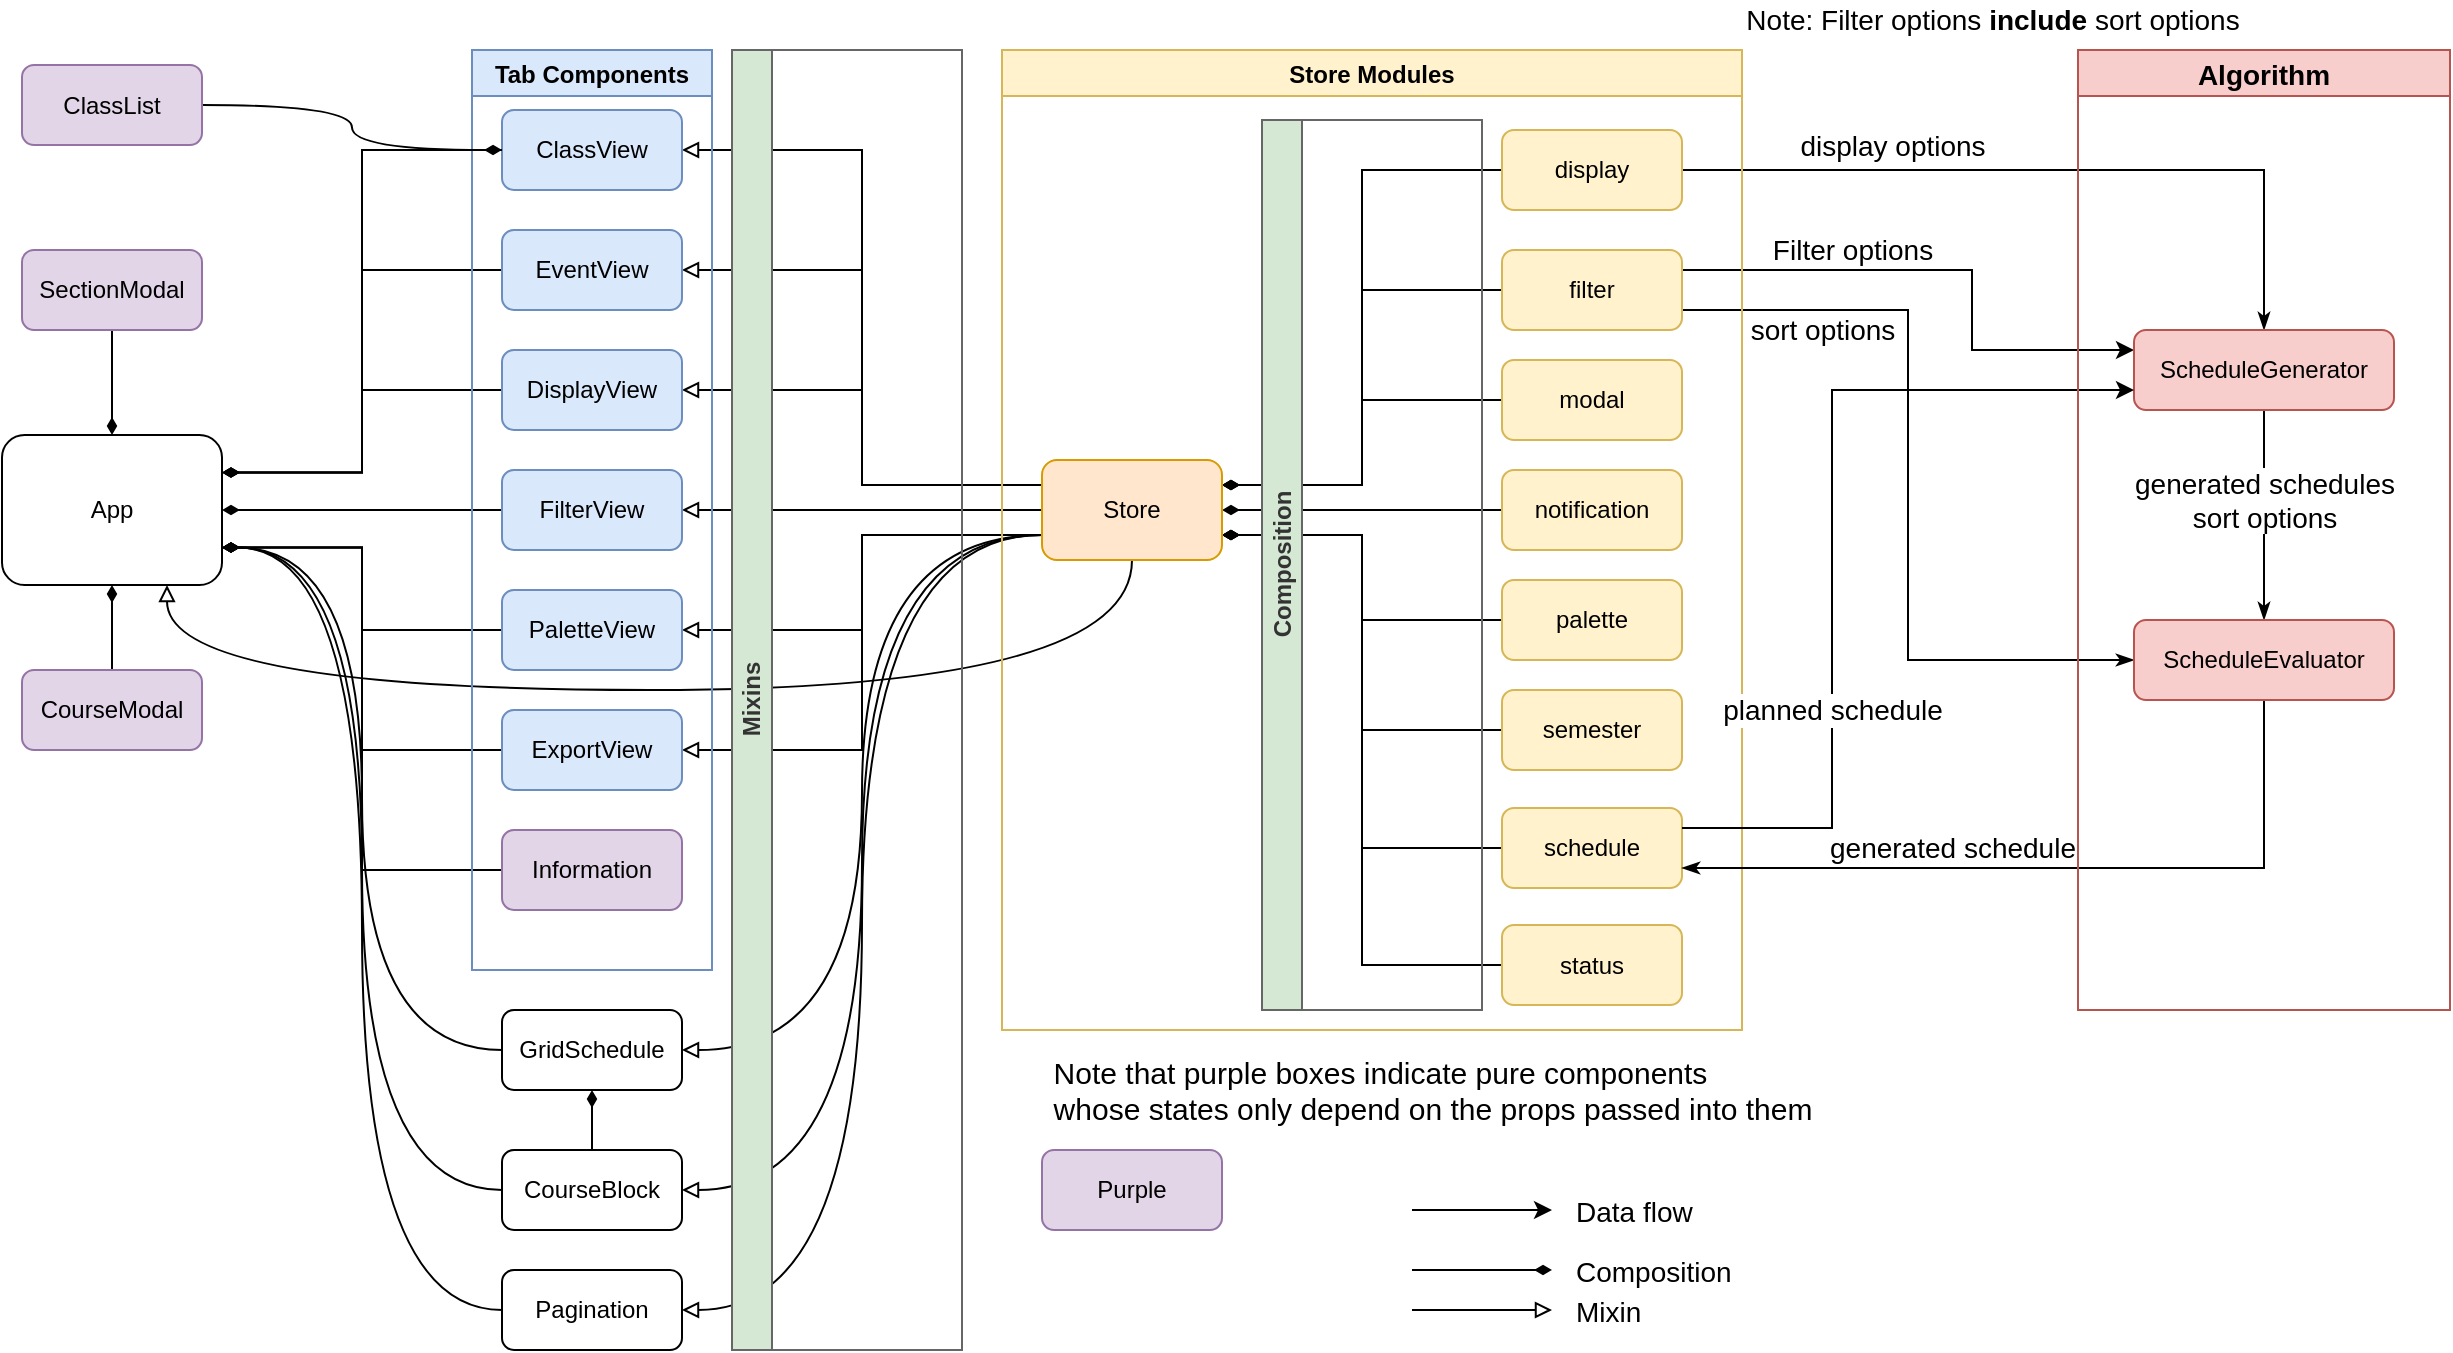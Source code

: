 <mxfile version="10.6.8" type="github"><diagram id="TSJiiqkMHJ-Z_n_jxJpc" name="Page-1"><mxGraphModel dx="900" dy="512" grid="1" gridSize="10" guides="1" tooltips="1" connect="1" arrows="1" fold="1" page="1" pageScale="1" pageWidth="1100" pageHeight="850" math="0" shadow="0"><root><mxCell id="0"/><mxCell id="1" parent="0"/><mxCell id="yMk9UbT0ml6sPQvO6YOH-119" style="edgeStyle=orthogonalEdgeStyle;rounded=0;orthogonalLoop=1;jettySize=auto;html=1;exitX=0;exitY=0.5;exitDx=0;exitDy=0;startArrow=none;startFill=0;endArrow=diamondThin;endFill=1;fontSize=14;entryX=1;entryY=0.75;entryDx=0;entryDy=0;" parent="1" source="yMk9UbT0ml6sPQvO6YOH-117" target="yMk9UbT0ml6sPQvO6YOH-2" edge="1"><mxGeometry relative="1" as="geometry"><mxPoint x="680" y="330" as="targetPoint"/></mxGeometry></mxCell><mxCell id="yMk9UbT0ml6sPQvO6YOH-16" style="edgeStyle=orthogonalEdgeStyle;rounded=0;orthogonalLoop=1;jettySize=auto;html=1;exitX=1;exitY=0.25;exitDx=0;exitDy=0;entryX=0;entryY=0.5;entryDx=0;entryDy=0;endArrow=none;endFill=0;startArrow=diamondThin;startFill=1;" parent="1" source="yMk9UbT0ml6sPQvO6YOH-2" target="yMk9UbT0ml6sPQvO6YOH-13" edge="1"><mxGeometry relative="1" as="geometry"/></mxCell><mxCell id="yMk9UbT0ml6sPQvO6YOH-19" style="edgeStyle=orthogonalEdgeStyle;rounded=0;orthogonalLoop=1;jettySize=auto;html=1;exitX=1;exitY=0.75;exitDx=0;exitDy=0;entryX=0;entryY=0.5;entryDx=0;entryDy=0;endArrow=none;endFill=0;startArrow=diamondThin;startFill=1;" parent="1" source="yMk9UbT0ml6sPQvO6YOH-2" target="yMk9UbT0ml6sPQvO6YOH-15" edge="1"><mxGeometry relative="1" as="geometry"/></mxCell><mxCell id="yMk9UbT0ml6sPQvO6YOH-20" style="edgeStyle=orthogonalEdgeStyle;rounded=0;orthogonalLoop=1;jettySize=auto;html=1;exitX=1;exitY=0.75;exitDx=0;exitDy=0;entryX=0;entryY=0.5;entryDx=0;entryDy=0;endArrow=none;endFill=0;startArrow=diamondThin;startFill=1;" parent="1" source="yMk9UbT0ml6sPQvO6YOH-2" target="yMk9UbT0ml6sPQvO6YOH-14" edge="1"><mxGeometry relative="1" as="geometry"/></mxCell><mxCell id="yMk9UbT0ml6sPQvO6YOH-21" style="edgeStyle=orthogonalEdgeStyle;rounded=0;orthogonalLoop=1;jettySize=auto;html=1;exitX=1;exitY=0.75;exitDx=0;exitDy=0;entryX=0;entryY=0.5;entryDx=0;entryDy=0;endArrow=none;endFill=0;startArrow=diamondThin;startFill=1;" parent="1" source="yMk9UbT0ml6sPQvO6YOH-2" target="yMk9UbT0ml6sPQvO6YOH-3" edge="1"><mxGeometry relative="1" as="geometry"/></mxCell><mxCell id="yMk9UbT0ml6sPQvO6YOH-22" style="edgeStyle=orthogonalEdgeStyle;rounded=0;orthogonalLoop=1;jettySize=auto;html=1;exitX=1;exitY=0.25;exitDx=0;exitDy=0;entryX=0;entryY=0.5;entryDx=0;entryDy=0;endArrow=none;endFill=0;startArrow=diamondThin;startFill=1;" parent="1" source="yMk9UbT0ml6sPQvO6YOH-2" target="yMk9UbT0ml6sPQvO6YOH-12" edge="1"><mxGeometry relative="1" as="geometry"/></mxCell><mxCell id="yMk9UbT0ml6sPQvO6YOH-23" style="edgeStyle=orthogonalEdgeStyle;rounded=0;orthogonalLoop=1;jettySize=auto;html=1;exitX=1;exitY=0.5;exitDx=0;exitDy=0;entryX=0;entryY=0.5;entryDx=0;entryDy=0;endArrow=none;endFill=0;startArrow=diamondThin;startFill=1;" parent="1" source="yMk9UbT0ml6sPQvO6YOH-2" target="yMk9UbT0ml6sPQvO6YOH-11" edge="1"><mxGeometry relative="1" as="geometry"/></mxCell><mxCell id="yMk9UbT0ml6sPQvO6YOH-24" style="edgeStyle=orthogonalEdgeStyle;rounded=0;orthogonalLoop=1;jettySize=auto;html=1;exitX=1;exitY=0.25;exitDx=0;exitDy=0;entryX=0;entryY=0.5;entryDx=0;entryDy=0;endArrow=none;endFill=0;startArrow=diamondThin;startFill=1;" parent="1" source="yMk9UbT0ml6sPQvO6YOH-2" target="yMk9UbT0ml6sPQvO6YOH-7" edge="1"><mxGeometry relative="1" as="geometry"/></mxCell><mxCell id="yMk9UbT0ml6sPQvO6YOH-37" style="edgeStyle=orthogonalEdgeStyle;rounded=0;orthogonalLoop=1;jettySize=auto;html=1;exitX=0;exitY=0.25;exitDx=0;exitDy=0;entryX=1;entryY=0.5;entryDx=0;entryDy=0;endArrow=block;endFill=0;startArrow=none;startFill=0;" parent="1" source="yMk9UbT0ml6sPQvO6YOH-2" target="yMk9UbT0ml6sPQvO6YOH-26" edge="1"><mxGeometry relative="1" as="geometry"/></mxCell><mxCell id="yMk9UbT0ml6sPQvO6YOH-40" style="edgeStyle=orthogonalEdgeStyle;rounded=0;orthogonalLoop=1;jettySize=auto;html=1;exitX=0;exitY=0.5;exitDx=0;exitDy=0;entryX=1;entryY=0.5;entryDx=0;entryDy=0;endArrow=block;endFill=0;startArrow=none;startFill=0;" parent="1" source="yMk9UbT0ml6sPQvO6YOH-2" target="yMk9UbT0ml6sPQvO6YOH-30" edge="1"><mxGeometry relative="1" as="geometry"/></mxCell><mxCell id="yMk9UbT0ml6sPQvO6YOH-41" style="edgeStyle=orthogonalEdgeStyle;rounded=0;orthogonalLoop=1;jettySize=auto;html=1;exitX=0;exitY=0.75;exitDx=0;exitDy=0;entryX=1;entryY=0.5;entryDx=0;entryDy=0;endArrow=block;endFill=0;startArrow=none;startFill=0;" parent="1" source="yMk9UbT0ml6sPQvO6YOH-2" target="yMk9UbT0ml6sPQvO6YOH-31" edge="1"><mxGeometry relative="1" as="geometry"/></mxCell><mxCell id="yMk9UbT0ml6sPQvO6YOH-42" style="edgeStyle=orthogonalEdgeStyle;rounded=0;orthogonalLoop=1;jettySize=auto;html=1;exitX=0;exitY=0.75;exitDx=0;exitDy=0;entryX=1;entryY=0.5;entryDx=0;entryDy=0;endArrow=block;endFill=0;startArrow=none;startFill=0;" parent="1" source="yMk9UbT0ml6sPQvO6YOH-2" target="yMk9UbT0ml6sPQvO6YOH-32" edge="1"><mxGeometry relative="1" as="geometry"/></mxCell><mxCell id="yMk9UbT0ml6sPQvO6YOH-44" style="edgeStyle=orthogonalEdgeStyle;rounded=0;orthogonalLoop=1;jettySize=auto;html=1;exitX=0;exitY=0.25;exitDx=0;exitDy=0;entryX=1;entryY=0.5;entryDx=0;entryDy=0;endArrow=block;endFill=0;startArrow=none;startFill=0;" parent="1" source="yMk9UbT0ml6sPQvO6YOH-2" target="yMk9UbT0ml6sPQvO6YOH-27" edge="1"><mxGeometry relative="1" as="geometry"/></mxCell><mxCell id="yMk9UbT0ml6sPQvO6YOH-45" style="edgeStyle=orthogonalEdgeStyle;rounded=0;orthogonalLoop=1;jettySize=auto;html=1;exitX=0;exitY=0.25;exitDx=0;exitDy=0;entryX=1;entryY=0.5;entryDx=0;entryDy=0;endArrow=block;endFill=0;startArrow=none;startFill=0;" parent="1" source="yMk9UbT0ml6sPQvO6YOH-2" target="yMk9UbT0ml6sPQvO6YOH-28" edge="1"><mxGeometry relative="1" as="geometry"/></mxCell><mxCell id="yMk9UbT0ml6sPQvO6YOH-76" style="edgeStyle=orthogonalEdgeStyle;curved=1;rounded=0;orthogonalLoop=1;jettySize=auto;html=1;exitX=0;exitY=0.75;exitDx=0;exitDy=0;startArrow=none;startFill=0;endArrow=block;endFill=0;entryX=1;entryY=0.5;entryDx=0;entryDy=0;" parent="1" source="yMk9UbT0ml6sPQvO6YOH-2" target="yMk9UbT0ml6sPQvO6YOH-80" edge="1"><mxGeometry relative="1" as="geometry"><mxPoint x="415" y="550" as="targetPoint"/></mxGeometry></mxCell><mxCell id="yMk9UbT0ml6sPQvO6YOH-77" style="edgeStyle=orthogonalEdgeStyle;curved=1;rounded=0;orthogonalLoop=1;jettySize=auto;html=1;exitX=0;exitY=0.75;exitDx=0;exitDy=0;entryX=1;entryY=0.5;entryDx=0;entryDy=0;startArrow=none;startFill=0;endArrow=block;endFill=0;" parent="1" source="yMk9UbT0ml6sPQvO6YOH-2" target="yMk9UbT0ml6sPQvO6YOH-81" edge="1"><mxGeometry relative="1" as="geometry"><mxPoint x="407" y="610" as="targetPoint"/></mxGeometry></mxCell><mxCell id="yMk9UbT0ml6sPQvO6YOH-84" style="edgeStyle=orthogonalEdgeStyle;curved=1;rounded=0;orthogonalLoop=1;jettySize=auto;html=1;exitX=0;exitY=0.75;exitDx=0;exitDy=0;entryX=1;entryY=0.5;entryDx=0;entryDy=0;startArrow=none;startFill=0;endArrow=block;endFill=0;" parent="1" source="yMk9UbT0ml6sPQvO6YOH-2" target="yMk9UbT0ml6sPQvO6YOH-78" edge="1"><mxGeometry relative="1" as="geometry"/></mxCell><mxCell id="yMk9UbT0ml6sPQvO6YOH-96" style="edgeStyle=orthogonalEdgeStyle;curved=1;rounded=0;orthogonalLoop=1;jettySize=auto;html=1;exitX=0.5;exitY=1;exitDx=0;exitDy=0;entryX=0.75;entryY=1;entryDx=0;entryDy=0;startArrow=none;startFill=0;endArrow=block;endFill=0;" parent="1" source="yMk9UbT0ml6sPQvO6YOH-2" target="yMk9UbT0ml6sPQvO6YOH-29" edge="1"><mxGeometry relative="1" as="geometry"><Array as="points"><mxPoint x="630" y="360"/><mxPoint x="148" y="360"/></Array></mxGeometry></mxCell><mxCell id="yMk9UbT0ml6sPQvO6YOH-2" value="Store" style="rounded=1;whiteSpace=wrap;html=1;fillColor=#ffe6cc;strokeColor=#d79b00;" parent="1" vertex="1"><mxGeometry x="585" y="245" width="90" height="50" as="geometry"/></mxCell><mxCell id="yMk9UbT0ml6sPQvO6YOH-3" value="palette" style="rounded=1;whiteSpace=wrap;html=1;fillColor=#fff2cc;strokeColor=#d6b656;" parent="1" vertex="1"><mxGeometry x="815" y="305" width="90" height="40" as="geometry"/></mxCell><mxCell id="yMk9UbT0ml6sPQvO6YOH-112" style="edgeStyle=orthogonalEdgeStyle;rounded=0;orthogonalLoop=1;jettySize=auto;html=1;exitX=1;exitY=0.75;exitDx=0;exitDy=0;entryX=0;entryY=0.5;entryDx=0;entryDy=0;startArrow=none;startFill=0;endArrow=classicThin;endFill=1;fontSize=14;" parent="1" source="yMk9UbT0ml6sPQvO6YOH-7" target="yMk9UbT0ml6sPQvO6YOH-108" edge="1"><mxGeometry relative="1" as="geometry"/></mxCell><mxCell id="yMk9UbT0ml6sPQvO6YOH-113" value="sort options" style="text;html=1;resizable=0;points=[];align=center;verticalAlign=middle;labelBackgroundColor=#ffffff;fontSize=14;" parent="yMk9UbT0ml6sPQvO6YOH-112" vertex="1" connectable="0"><mxGeometry x="0.28" y="12" relative="1" as="geometry"><mxPoint x="-55" y="-134" as="offset"/></mxGeometry></mxCell><mxCell id="y6LZVyAemnKv6omgAduo-1" style="edgeStyle=orthogonalEdgeStyle;rounded=0;orthogonalLoop=1;jettySize=auto;html=1;exitX=1;exitY=0.25;exitDx=0;exitDy=0;entryX=0;entryY=0.25;entryDx=0;entryDy=0;" edge="1" parent="1" source="yMk9UbT0ml6sPQvO6YOH-7" target="yMk9UbT0ml6sPQvO6YOH-102"><mxGeometry relative="1" as="geometry"><Array as="points"><mxPoint x="1050" y="150"/><mxPoint x="1050" y="190"/></Array></mxGeometry></mxCell><mxCell id="y6LZVyAemnKv6omgAduo-5" value="Filter options" style="text;html=1;resizable=0;points=[];align=center;verticalAlign=middle;labelBackgroundColor=#ffffff;fontSize=14;" vertex="1" connectable="0" parent="y6LZVyAemnKv6omgAduo-1"><mxGeometry x="-0.214" relative="1" as="geometry"><mxPoint x="-20" y="-10" as="offset"/></mxGeometry></mxCell><mxCell id="yMk9UbT0ml6sPQvO6YOH-7" value="filter" style="rounded=1;whiteSpace=wrap;html=1;fillColor=#fff2cc;strokeColor=#d6b656;" parent="1" vertex="1"><mxGeometry x="815" y="140" width="90" height="40" as="geometry"/></mxCell><mxCell id="yMk9UbT0ml6sPQvO6YOH-11" value="notification" style="rounded=1;whiteSpace=wrap;html=1;fillColor=#fff2cc;strokeColor=#d6b656;" parent="1" vertex="1"><mxGeometry x="815" y="250" width="90" height="40" as="geometry"/></mxCell><mxCell id="yMk9UbT0ml6sPQvO6YOH-12" value="modal" style="rounded=1;whiteSpace=wrap;html=1;fillColor=#fff2cc;strokeColor=#d6b656;" parent="1" vertex="1"><mxGeometry x="815" y="195" width="90" height="40" as="geometry"/></mxCell><mxCell id="yMk9UbT0ml6sPQvO6YOH-104" style="edgeStyle=orthogonalEdgeStyle;rounded=0;orthogonalLoop=1;jettySize=auto;html=1;entryX=0.5;entryY=0;entryDx=0;entryDy=0;startArrow=none;startFill=0;endArrow=classicThin;endFill=1;fontSize=15;" parent="1" source="yMk9UbT0ml6sPQvO6YOH-13" target="yMk9UbT0ml6sPQvO6YOH-102" edge="1"><mxGeometry relative="1" as="geometry"/></mxCell><mxCell id="yMk9UbT0ml6sPQvO6YOH-105" value="display options" style="text;html=1;resizable=0;points=[];align=center;verticalAlign=middle;labelBackgroundColor=#ffffff;fontSize=14;" parent="yMk9UbT0ml6sPQvO6YOH-104" vertex="1" connectable="0"><mxGeometry x="0.137" y="1" relative="1" as="geometry"><mxPoint x="-106" y="-11.5" as="offset"/></mxGeometry></mxCell><mxCell id="yMk9UbT0ml6sPQvO6YOH-13" value="display" style="rounded=1;whiteSpace=wrap;html=1;fillColor=#fff2cc;strokeColor=#d6b656;" parent="1" vertex="1"><mxGeometry x="815" y="80" width="90" height="40" as="geometry"/></mxCell><mxCell id="yMk9UbT0ml6sPQvO6YOH-14" value="semester" style="rounded=1;whiteSpace=wrap;html=1;fillColor=#fff2cc;strokeColor=#d6b656;" parent="1" vertex="1"><mxGeometry x="815" y="360" width="90" height="40" as="geometry"/></mxCell><mxCell id="yMk9UbT0ml6sPQvO6YOH-26" value="ClassView" style="rounded=1;whiteSpace=wrap;html=1;fillColor=#dae8fc;strokeColor=#6c8ebf;" parent="1" vertex="1"><mxGeometry x="315" y="70" width="90" height="40" as="geometry"/></mxCell><mxCell id="yMk9UbT0ml6sPQvO6YOH-61" style="edgeStyle=orthogonalEdgeStyle;rounded=0;orthogonalLoop=1;jettySize=auto;html=1;exitX=0;exitY=0.5;exitDx=0;exitDy=0;entryX=1;entryY=0.25;entryDx=0;entryDy=0;endArrow=diamondThin;endFill=1;" parent="1" source="yMk9UbT0ml6sPQvO6YOH-27" target="yMk9UbT0ml6sPQvO6YOH-29" edge="1"><mxGeometry relative="1" as="geometry"/></mxCell><mxCell id="yMk9UbT0ml6sPQvO6YOH-27" value="EventView" style="rounded=1;whiteSpace=wrap;html=1;fillColor=#dae8fc;strokeColor=#6c8ebf;" parent="1" vertex="1"><mxGeometry x="315" y="130" width="90" height="40" as="geometry"/></mxCell><mxCell id="yMk9UbT0ml6sPQvO6YOH-63" style="edgeStyle=orthogonalEdgeStyle;rounded=0;orthogonalLoop=1;jettySize=auto;html=1;exitX=0;exitY=0.5;exitDx=0;exitDy=0;entryX=1;entryY=0.25;entryDx=0;entryDy=0;endArrow=diamondThin;endFill=1;" parent="1" source="yMk9UbT0ml6sPQvO6YOH-28" target="yMk9UbT0ml6sPQvO6YOH-29" edge="1"><mxGeometry relative="1" as="geometry"/></mxCell><mxCell id="yMk9UbT0ml6sPQvO6YOH-28" value="DisplayView" style="rounded=1;whiteSpace=wrap;html=1;fillColor=#dae8fc;strokeColor=#6c8ebf;" parent="1" vertex="1"><mxGeometry x="315" y="190" width="90" height="40" as="geometry"/></mxCell><mxCell id="yMk9UbT0ml6sPQvO6YOH-56" style="edgeStyle=orthogonalEdgeStyle;rounded=0;orthogonalLoop=1;jettySize=auto;html=1;exitX=1;exitY=0.25;exitDx=0;exitDy=0;entryX=0;entryY=0.5;entryDx=0;entryDy=0;endArrow=none;endFill=0;startArrow=diamondThin;startFill=1;" parent="1" source="yMk9UbT0ml6sPQvO6YOH-29" target="yMk9UbT0ml6sPQvO6YOH-26" edge="1"><mxGeometry relative="1" as="geometry"><Array as="points"><mxPoint x="245" y="251"/><mxPoint x="245" y="90"/></Array></mxGeometry></mxCell><mxCell id="yMk9UbT0ml6sPQvO6YOH-29" value="App" style="rounded=1;whiteSpace=wrap;html=1;" parent="1" vertex="1"><mxGeometry x="65" y="232.5" width="110" height="75" as="geometry"/></mxCell><mxCell id="yMk9UbT0ml6sPQvO6YOH-64" style="edgeStyle=orthogonalEdgeStyle;rounded=0;orthogonalLoop=1;jettySize=auto;html=1;exitX=0;exitY=0.5;exitDx=0;exitDy=0;entryX=1;entryY=0.5;entryDx=0;entryDy=0;endArrow=diamondThin;endFill=1;" parent="1" source="yMk9UbT0ml6sPQvO6YOH-30" target="yMk9UbT0ml6sPQvO6YOH-29" edge="1"><mxGeometry relative="1" as="geometry"/></mxCell><mxCell id="yMk9UbT0ml6sPQvO6YOH-30" value="FilterView" style="rounded=1;whiteSpace=wrap;html=1;fillColor=#dae8fc;strokeColor=#6c8ebf;" parent="1" vertex="1"><mxGeometry x="315" y="250" width="90" height="40" as="geometry"/></mxCell><mxCell id="yMk9UbT0ml6sPQvO6YOH-65" style="edgeStyle=orthogonalEdgeStyle;rounded=0;orthogonalLoop=1;jettySize=auto;html=1;exitX=0;exitY=0.5;exitDx=0;exitDy=0;entryX=1;entryY=0.75;entryDx=0;entryDy=0;endArrow=diamondThin;endFill=1;" parent="1" source="yMk9UbT0ml6sPQvO6YOH-31" target="yMk9UbT0ml6sPQvO6YOH-29" edge="1"><mxGeometry relative="1" as="geometry"/></mxCell><mxCell id="yMk9UbT0ml6sPQvO6YOH-31" value="PaletteView" style="rounded=1;whiteSpace=wrap;html=1;fillColor=#dae8fc;strokeColor=#6c8ebf;" parent="1" vertex="1"><mxGeometry x="315" y="310" width="90" height="40" as="geometry"/></mxCell><mxCell id="yMk9UbT0ml6sPQvO6YOH-66" style="edgeStyle=orthogonalEdgeStyle;rounded=0;orthogonalLoop=1;jettySize=auto;html=1;exitX=0;exitY=0.5;exitDx=0;exitDy=0;endArrow=diamondThin;endFill=1;entryX=1;entryY=0.75;entryDx=0;entryDy=0;" parent="1" source="yMk9UbT0ml6sPQvO6YOH-32" target="yMk9UbT0ml6sPQvO6YOH-29" edge="1"><mxGeometry relative="1" as="geometry"><mxPoint x="185" y="340" as="targetPoint"/></mxGeometry></mxCell><mxCell id="yMk9UbT0ml6sPQvO6YOH-32" value="ExportView" style="rounded=1;whiteSpace=wrap;html=1;fillColor=#dae8fc;strokeColor=#6c8ebf;" parent="1" vertex="1"><mxGeometry x="315" y="370" width="90" height="40" as="geometry"/></mxCell><mxCell id="yMk9UbT0ml6sPQvO6YOH-67" style="edgeStyle=orthogonalEdgeStyle;rounded=0;orthogonalLoop=1;jettySize=auto;html=1;exitX=0;exitY=0.5;exitDx=0;exitDy=0;entryX=1;entryY=0.75;entryDx=0;entryDy=0;endArrow=diamondThin;endFill=1;" parent="1" source="yMk9UbT0ml6sPQvO6YOH-36" target="yMk9UbT0ml6sPQvO6YOH-29" edge="1"><mxGeometry relative="1" as="geometry"/></mxCell><mxCell id="yMk9UbT0ml6sPQvO6YOH-36" value="Information" style="rounded=1;whiteSpace=wrap;html=1;fillColor=#e1d5e7;strokeColor=#9673a6;gradientDirection=east;" parent="1" vertex="1"><mxGeometry x="315" y="430" width="90" height="40" as="geometry"/></mxCell><mxCell id="yMk9UbT0ml6sPQvO6YOH-55" value="Tab Components" style="swimlane;startSize=23;fillColor=#dae8fc;strokeColor=#6c8ebf;" parent="1" vertex="1"><mxGeometry x="300" y="40" width="120" height="460" as="geometry"/></mxCell><mxCell id="yMk9UbT0ml6sPQvO6YOH-57" value="Store Modules" style="swimlane;startSize=23;fillColor=#fff2cc;strokeColor=#d6b656;" parent="1" vertex="1"><mxGeometry x="565" y="40" width="370" height="490" as="geometry"/></mxCell><mxCell id="yMk9UbT0ml6sPQvO6YOH-15" value="status" style="rounded=1;whiteSpace=wrap;html=1;fillColor=#fff2cc;strokeColor=#d6b656;" parent="yMk9UbT0ml6sPQvO6YOH-57" vertex="1"><mxGeometry x="250" y="437.5" width="90" height="40" as="geometry"/></mxCell><mxCell id="yMk9UbT0ml6sPQvO6YOH-117" value="schedule" style="rounded=1;whiteSpace=wrap;html=1;fillColor=#fff2cc;strokeColor=#d6b656;" parent="yMk9UbT0ml6sPQvO6YOH-57" vertex="1"><mxGeometry x="250" y="379" width="90" height="40" as="geometry"/></mxCell><mxCell id="yMk9UbT0ml6sPQvO6YOH-58" value="Composition" style="swimlane;html=1;horizontal=0;startSize=20;fillColor=#D5E8D4;strokeColor=#666666;fontColor=#333333;container=0;shadow=0;glass=0;noLabel=0;" parent="yMk9UbT0ml6sPQvO6YOH-57" vertex="1"><mxGeometry x="130" y="35" width="110" height="445" as="geometry"/></mxCell><mxCell id="yMk9UbT0ml6sPQvO6YOH-60" value="Mixins" style="swimlane;html=1;horizontal=0;startSize=20;fillColor=#D5E8D4;strokeColor=#666666;fontColor=#333333;container=0;shadow=0;glass=0;noLabel=0;" parent="1" vertex="1"><mxGeometry x="430" y="40" width="115" height="650" as="geometry"/></mxCell><mxCell id="yMk9UbT0ml6sPQvO6YOH-75" style="edgeStyle=orthogonalEdgeStyle;rounded=0;orthogonalLoop=1;jettySize=auto;html=1;entryX=0;entryY=0.5;entryDx=0;entryDy=0;startArrow=none;startFill=0;endArrow=diamondThin;endFill=1;curved=1;" parent="1" source="yMk9UbT0ml6sPQvO6YOH-72" target="yMk9UbT0ml6sPQvO6YOH-26" edge="1"><mxGeometry relative="1" as="geometry"/></mxCell><mxCell id="yMk9UbT0ml6sPQvO6YOH-72" value="ClassList" style="rounded=1;whiteSpace=wrap;html=1;shadow=0;glass=0;fillColor=#e1d5e7;strokeColor=#9673a6;" parent="1" vertex="1"><mxGeometry x="75" y="47.5" width="90" height="40" as="geometry"/></mxCell><mxCell id="yMk9UbT0ml6sPQvO6YOH-89" style="edgeStyle=orthogonalEdgeStyle;curved=1;rounded=0;orthogonalLoop=1;jettySize=auto;html=1;exitX=0;exitY=0.5;exitDx=0;exitDy=0;entryX=1;entryY=0.75;entryDx=0;entryDy=0;startArrow=none;startFill=0;endArrow=diamondThin;endFill=1;" parent="1" source="yMk9UbT0ml6sPQvO6YOH-78" target="yMk9UbT0ml6sPQvO6YOH-29" edge="1"><mxGeometry relative="1" as="geometry"/></mxCell><mxCell id="yMk9UbT0ml6sPQvO6YOH-78" value="Pagination" style="rounded=1;whiteSpace=wrap;html=1;" parent="1" vertex="1"><mxGeometry x="315" y="650" width="90" height="40" as="geometry"/></mxCell><mxCell id="yMk9UbT0ml6sPQvO6YOH-86" style="edgeStyle=orthogonalEdgeStyle;curved=1;rounded=0;orthogonalLoop=1;jettySize=auto;html=1;exitX=0;exitY=0.5;exitDx=0;exitDy=0;entryX=1;entryY=0.75;entryDx=0;entryDy=0;startArrow=none;startFill=0;endArrow=diamondThin;endFill=1;" parent="1" source="yMk9UbT0ml6sPQvO6YOH-80" target="yMk9UbT0ml6sPQvO6YOH-29" edge="1"><mxGeometry relative="1" as="geometry"/></mxCell><mxCell id="yMk9UbT0ml6sPQvO6YOH-80" value="GridSchedule" style="rounded=1;whiteSpace=wrap;html=1;" parent="1" vertex="1"><mxGeometry x="315" y="520" width="90" height="40" as="geometry"/></mxCell><mxCell id="yMk9UbT0ml6sPQvO6YOH-82" style="edgeStyle=orthogonalEdgeStyle;curved=1;rounded=0;orthogonalLoop=1;jettySize=auto;html=1;exitX=0.5;exitY=0;exitDx=0;exitDy=0;entryX=0.5;entryY=1;entryDx=0;entryDy=0;startArrow=none;startFill=0;endArrow=diamondThin;endFill=1;" parent="1" source="yMk9UbT0ml6sPQvO6YOH-81" target="yMk9UbT0ml6sPQvO6YOH-80" edge="1"><mxGeometry relative="1" as="geometry"/></mxCell><mxCell id="yMk9UbT0ml6sPQvO6YOH-88" style="edgeStyle=orthogonalEdgeStyle;curved=1;rounded=0;orthogonalLoop=1;jettySize=auto;html=1;exitX=0;exitY=0.5;exitDx=0;exitDy=0;entryX=1;entryY=0.75;entryDx=0;entryDy=0;startArrow=none;startFill=0;endArrow=diamondThin;endFill=1;" parent="1" source="yMk9UbT0ml6sPQvO6YOH-81" target="yMk9UbT0ml6sPQvO6YOH-29" edge="1"><mxGeometry relative="1" as="geometry"/></mxCell><mxCell id="yMk9UbT0ml6sPQvO6YOH-81" value="CourseBlock" style="rounded=1;whiteSpace=wrap;html=1;" parent="1" vertex="1"><mxGeometry x="315" y="590" width="90" height="40" as="geometry"/></mxCell><mxCell id="yMk9UbT0ml6sPQvO6YOH-90" value="" style="edgeStyle=orthogonalEdgeStyle;curved=1;rounded=0;orthogonalLoop=1;jettySize=auto;html=1;startArrow=none;startFill=0;endArrow=diamondThin;endFill=1;" parent="1" source="yMk9UbT0ml6sPQvO6YOH-83" target="yMk9UbT0ml6sPQvO6YOH-29" edge="1"><mxGeometry relative="1" as="geometry"/></mxCell><mxCell id="yMk9UbT0ml6sPQvO6YOH-83" value="CourseModal" style="rounded=1;whiteSpace=wrap;html=1;fillColor=#e1d5e7;strokeColor=#9673a6;" parent="1" vertex="1"><mxGeometry x="75" y="350" width="90" height="40" as="geometry"/></mxCell><mxCell id="yMk9UbT0ml6sPQvO6YOH-91" value="" style="edgeStyle=orthogonalEdgeStyle;curved=1;rounded=0;orthogonalLoop=1;jettySize=auto;html=1;startArrow=none;startFill=0;endArrow=diamondThin;endFill=1;" parent="1" source="yMk9UbT0ml6sPQvO6YOH-85" target="yMk9UbT0ml6sPQvO6YOH-29" edge="1"><mxGeometry relative="1" as="geometry"/></mxCell><mxCell id="yMk9UbT0ml6sPQvO6YOH-85" value="SectionModal" style="rounded=1;whiteSpace=wrap;html=1;fillColor=#e1d5e7;strokeColor=#9673a6;" parent="1" vertex="1"><mxGeometry x="75" y="140" width="90" height="40" as="geometry"/></mxCell><mxCell id="yMk9UbT0ml6sPQvO6YOH-97" value="Purple" style="rounded=1;whiteSpace=wrap;html=1;fillColor=#e1d5e7;strokeColor=#9673a6;" parent="1" vertex="1"><mxGeometry x="585" y="590" width="90" height="40" as="geometry"/></mxCell><mxCell id="yMk9UbT0ml6sPQvO6YOH-98" value="&lt;div style=&quot;text-align: left ; font-size: 15px&quot;&gt;&lt;span style=&quot;font-size: 15px&quot;&gt;Note that purple boxes indicate pure components&amp;nbsp;&lt;/span&gt;&lt;/div&gt;&lt;div style=&quot;text-align: left ; font-size: 15px&quot;&gt;&lt;span style=&quot;font-size: 15px&quot;&gt;whose states only depend on the props passed into them&lt;/span&gt;&lt;/div&gt;" style="text;html=1;resizable=0;autosize=1;align=center;verticalAlign=middle;points=[];fillColor=none;strokeColor=none;rounded=0;shadow=0;glass=0;fontSize=15;" parent="1" vertex="1"><mxGeometry x="585" y="540" width="390" height="40" as="geometry"/></mxCell><mxCell id="yMk9UbT0ml6sPQvO6YOH-109" style="edgeStyle=orthogonalEdgeStyle;curved=1;rounded=0;orthogonalLoop=1;jettySize=auto;html=1;entryX=0.5;entryY=0;entryDx=0;entryDy=0;startArrow=none;startFill=0;endArrow=classicThin;endFill=1;fontSize=14;" parent="1" source="yMk9UbT0ml6sPQvO6YOH-102" target="yMk9UbT0ml6sPQvO6YOH-108" edge="1"><mxGeometry relative="1" as="geometry"/></mxCell><mxCell id="yMk9UbT0ml6sPQvO6YOH-110" value="generated schedules&lt;br&gt;sort options&lt;br&gt;" style="text;html=1;resizable=0;points=[];align=center;verticalAlign=middle;labelBackgroundColor=#ffffff;fontSize=14;" parent="yMk9UbT0ml6sPQvO6YOH-109" vertex="1" connectable="0"><mxGeometry x="-0.289" relative="1" as="geometry"><mxPoint y="7" as="offset"/></mxGeometry></mxCell><mxCell id="yMk9UbT0ml6sPQvO6YOH-102" value="ScheduleGenerator" style="rounded=1;whiteSpace=wrap;html=1;fillColor=#f8cecc;strokeColor=#b85450;" parent="1" vertex="1"><mxGeometry x="1131" y="180" width="130" height="40" as="geometry"/></mxCell><mxCell id="yMk9UbT0ml6sPQvO6YOH-121" style="edgeStyle=orthogonalEdgeStyle;rounded=0;orthogonalLoop=1;jettySize=auto;html=1;exitX=0.5;exitY=1;exitDx=0;exitDy=0;entryX=1;entryY=0.75;entryDx=0;entryDy=0;startArrow=none;startFill=0;endArrow=classicThin;endFill=1;fontSize=14;" parent="1" source="yMk9UbT0ml6sPQvO6YOH-108" target="yMk9UbT0ml6sPQvO6YOH-117" edge="1"><mxGeometry relative="1" as="geometry"/></mxCell><mxCell id="yMk9UbT0ml6sPQvO6YOH-123" value="generated schedule" style="text;html=1;resizable=0;points=[];align=center;verticalAlign=middle;labelBackgroundColor=#ffffff;fontSize=14;direction=south;" parent="yMk9UbT0ml6sPQvO6YOH-121" vertex="1" connectable="0"><mxGeometry x="-0.088" y="-69" relative="1" as="geometry"><mxPoint x="-69" y="59" as="offset"/></mxGeometry></mxCell><mxCell id="yMk9UbT0ml6sPQvO6YOH-108" value="ScheduleEvaluator" style="rounded=1;whiteSpace=wrap;html=1;fillColor=#f8cecc;strokeColor=#b85450;" parent="1" vertex="1"><mxGeometry x="1131" y="325" width="130" height="40" as="geometry"/></mxCell><mxCell id="yMk9UbT0ml6sPQvO6YOH-111" value="Note: Filter options &lt;b&gt;include&lt;/b&gt; sort options" style="text;html=1;resizable=0;autosize=1;align=center;verticalAlign=middle;points=[];fillColor=none;strokeColor=none;rounded=0;shadow=0;glass=0;fontSize=14;" parent="1" vertex="1"><mxGeometry x="930" y="15" width="260" height="20" as="geometry"/></mxCell><mxCell id="y6LZVyAemnKv6omgAduo-2" style="edgeStyle=orthogonalEdgeStyle;rounded=0;orthogonalLoop=1;jettySize=auto;html=1;exitX=1;exitY=0.25;exitDx=0;exitDy=0;entryX=0;entryY=0.75;entryDx=0;entryDy=0;" edge="1" parent="1" source="yMk9UbT0ml6sPQvO6YOH-117" target="yMk9UbT0ml6sPQvO6YOH-102"><mxGeometry relative="1" as="geometry"><Array as="points"><mxPoint x="980" y="429"/><mxPoint x="980" y="210"/></Array></mxGeometry></mxCell><mxCell id="y6LZVyAemnKv6omgAduo-4" value="&lt;span style=&quot;font-size: 14px;&quot;&gt;planned schedule&lt;/span&gt;" style="text;html=1;resizable=0;points=[];align=center;verticalAlign=middle;labelBackgroundColor=#ffffff;fontSize=14;" vertex="1" connectable="0" parent="y6LZVyAemnKv6omgAduo-2"><mxGeometry x="-0.316" relative="1" as="geometry"><mxPoint y="18" as="offset"/></mxGeometry></mxCell><mxCell id="y6LZVyAemnKv6omgAduo-10" value="" style="edgeStyle=orthogonalEdgeStyle;rounded=0;orthogonalLoop=1;jettySize=auto;html=1;fontSize=14;" edge="1" parent="1"><mxGeometry relative="1" as="geometry"><mxPoint x="770" y="620" as="sourcePoint"/><mxPoint x="840" y="620" as="targetPoint"/></mxGeometry></mxCell><mxCell id="y6LZVyAemnKv6omgAduo-11" value="Data flow" style="text;html=1;resizable=0;points=[];autosize=1;align=left;verticalAlign=top;spacingTop=-4;fontSize=14;" vertex="1" parent="1"><mxGeometry x="850" y="610" width="70" height="20" as="geometry"/></mxCell><mxCell id="y6LZVyAemnKv6omgAduo-12" value="" style="edgeStyle=orthogonalEdgeStyle;rounded=0;orthogonalLoop=1;jettySize=auto;html=1;fontSize=14;endArrow=diamondThin;endFill=1;" edge="1" parent="1"><mxGeometry relative="1" as="geometry"><mxPoint x="770" y="650" as="sourcePoint"/><mxPoint x="840" y="650" as="targetPoint"/></mxGeometry></mxCell><mxCell id="y6LZVyAemnKv6omgAduo-13" value="Composition" style="text;html=1;resizable=0;points=[];autosize=1;align=left;verticalAlign=top;spacingTop=-4;fontSize=14;" vertex="1" parent="1"><mxGeometry x="850" y="640" width="90" height="20" as="geometry"/></mxCell><mxCell id="y6LZVyAemnKv6omgAduo-14" value="" style="edgeStyle=orthogonalEdgeStyle;rounded=0;orthogonalLoop=1;jettySize=auto;html=1;fontSize=14;endArrow=block;endFill=0;" edge="1" parent="1"><mxGeometry relative="1" as="geometry"><mxPoint x="770" y="670" as="sourcePoint"/><mxPoint x="840" y="670" as="targetPoint"/></mxGeometry></mxCell><mxCell id="y6LZVyAemnKv6omgAduo-15" value="Mixin" style="text;html=1;resizable=0;points=[];autosize=1;align=left;verticalAlign=top;spacingTop=-4;fontSize=14;" vertex="1" parent="1"><mxGeometry x="850" y="660" width="50" height="20" as="geometry"/></mxCell><mxCell id="y6LZVyAemnKv6omgAduo-16" value="Algorithm" style="swimlane;fontSize=14;fillColor=#f8cecc;strokeColor=#b85450;" vertex="1" parent="1"><mxGeometry x="1103" y="40" width="186" height="480" as="geometry"/></mxCell></root></mxGraphModel></diagram></mxfile>